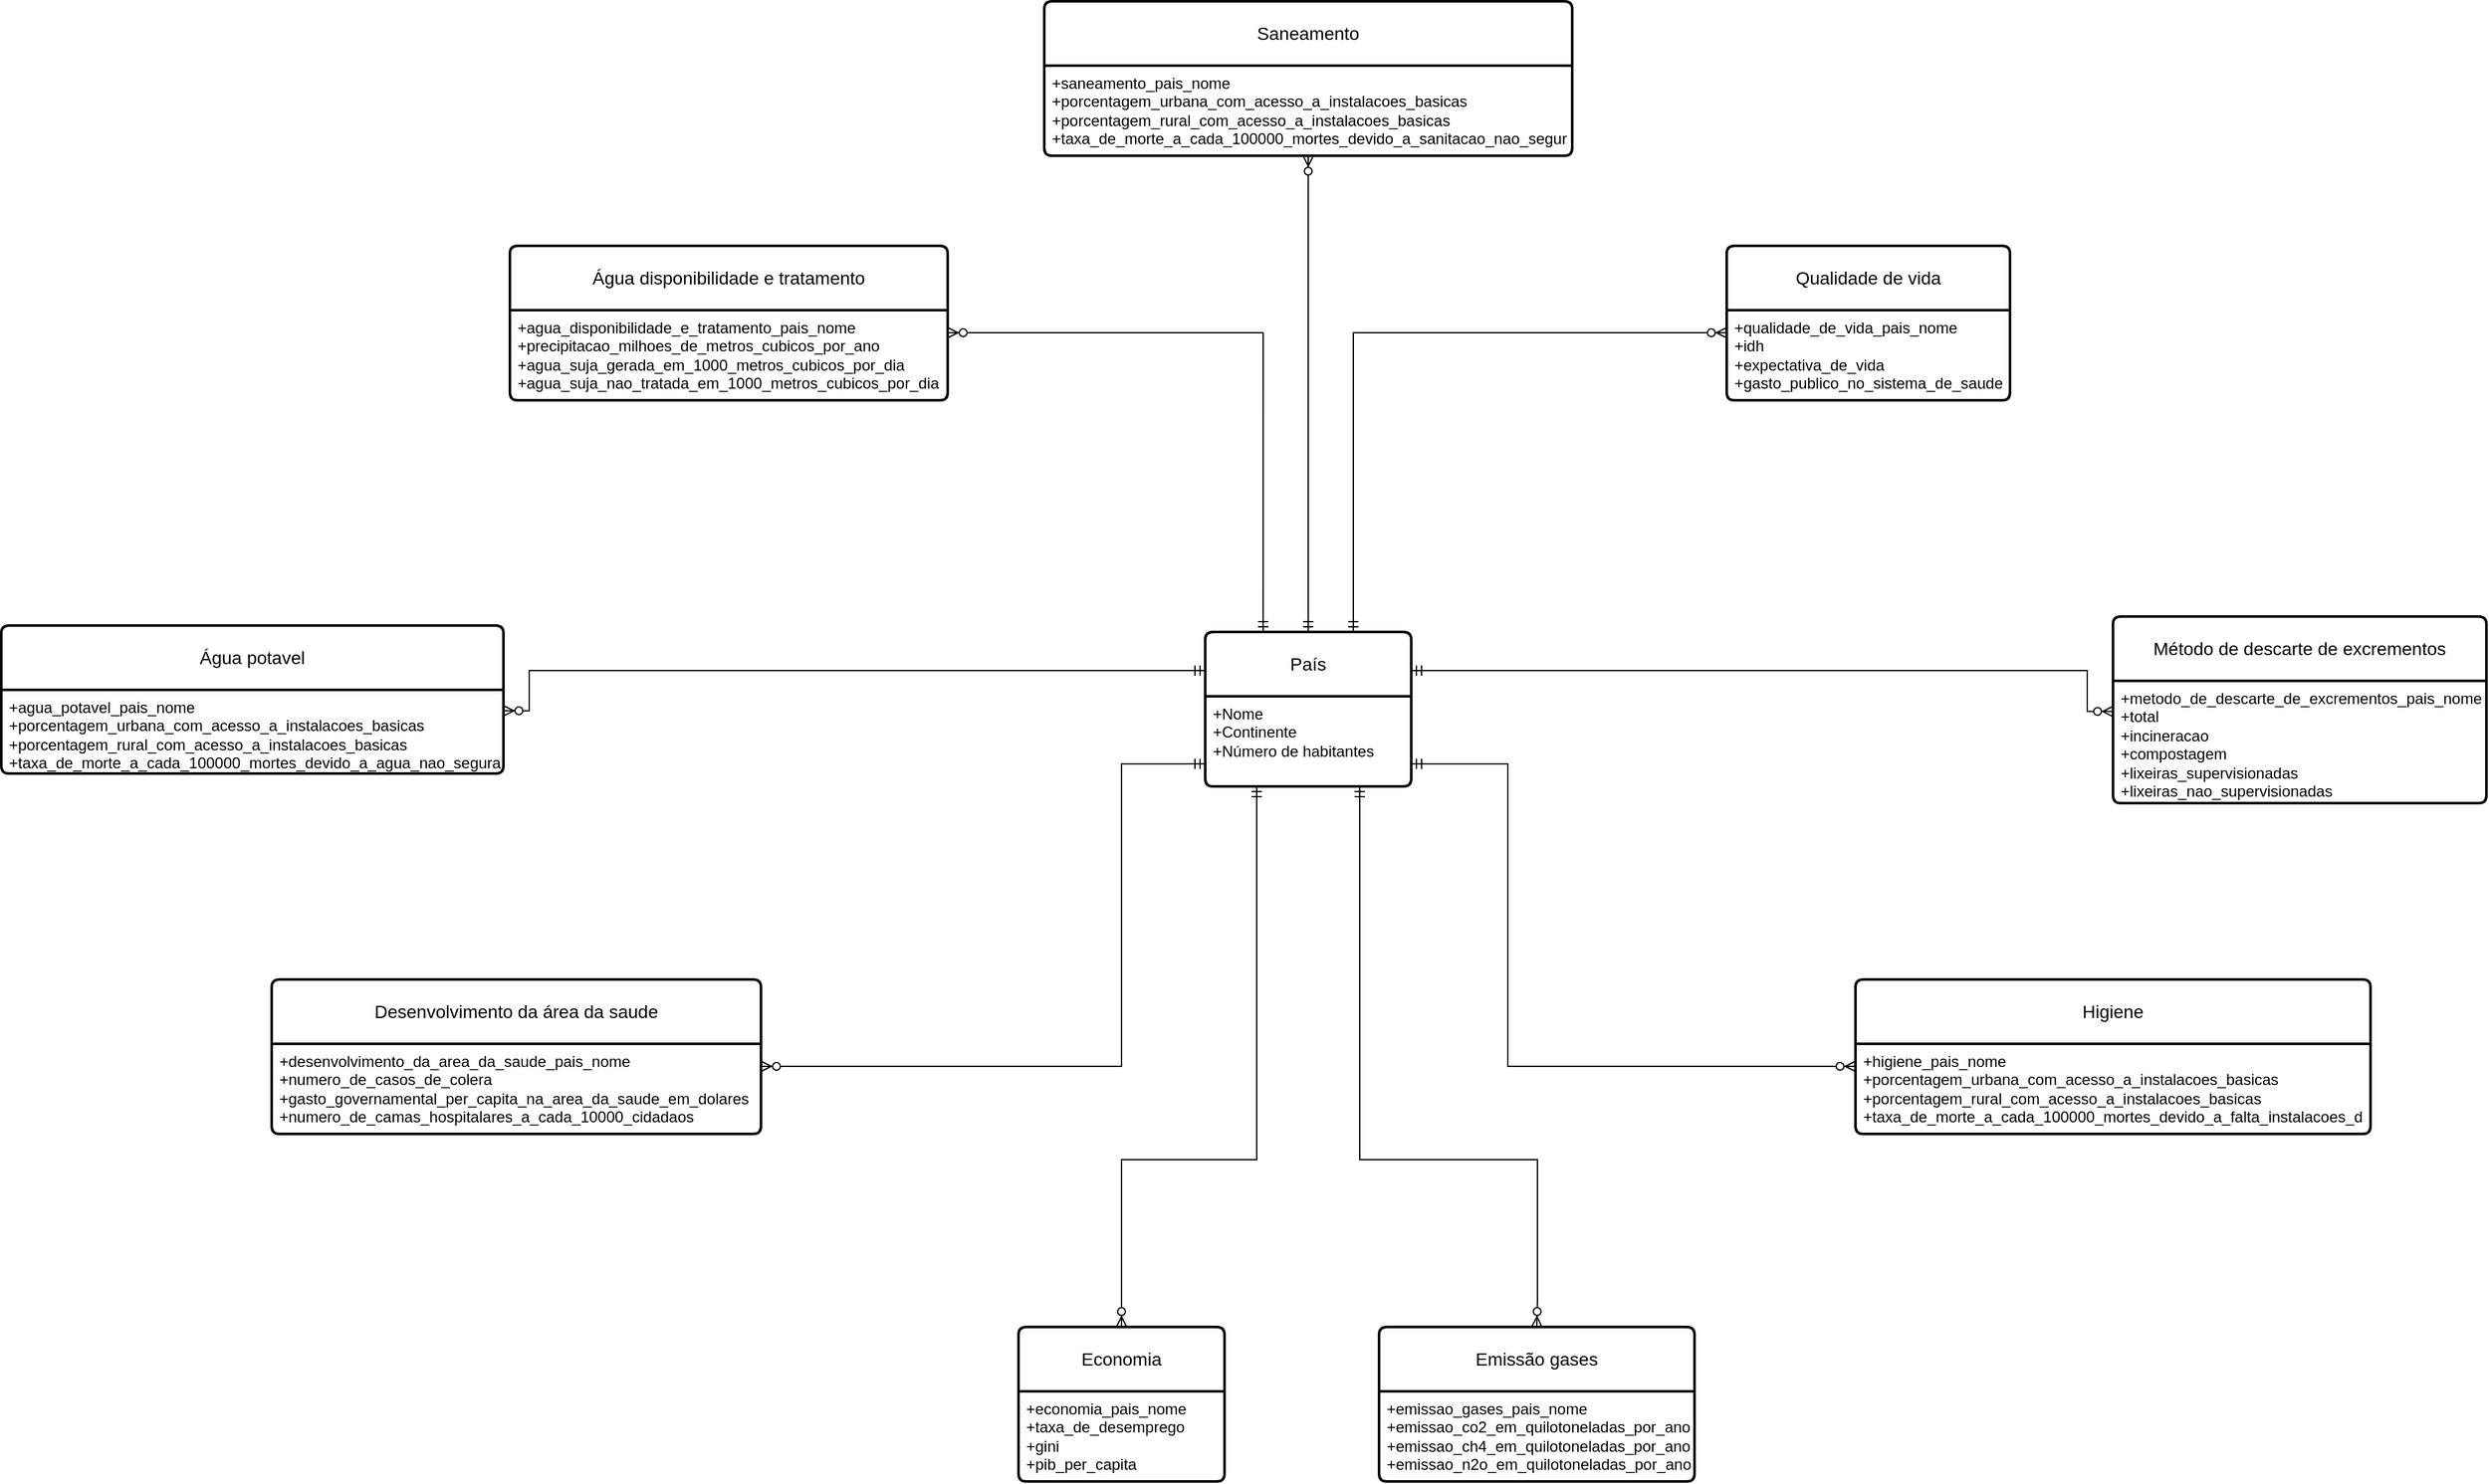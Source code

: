 <mxfile version="26.1.3">
  <diagram id="R2lEEEUBdFMjLlhIrx00" name="Modelo">
    <mxGraphModel dx="2537" dy="1993" grid="1" gridSize="10" guides="1" tooltips="1" connect="1" arrows="1" fold="1" page="1" pageScale="1" pageWidth="850" pageHeight="1100" math="0" shadow="0" extFonts="Permanent Marker^https://fonts.googleapis.com/css?family=Permanent+Marker">
      <root>
        <mxCell id="0" />
        <mxCell id="1" parent="0" />
        <mxCell id="vPKgbdXYmVlZKoyfis51-1" value="País" style="swimlane;childLayout=stackLayout;horizontal=1;startSize=50;horizontalStack=0;rounded=1;fontSize=14;fontStyle=0;strokeWidth=2;resizeParent=0;resizeLast=1;shadow=0;dashed=0;align=center;arcSize=4;whiteSpace=wrap;html=1;" vertex="1" parent="1">
          <mxGeometry x="345" y="490" width="160" height="120" as="geometry" />
        </mxCell>
        <mxCell id="vPKgbdXYmVlZKoyfis51-2" value="+Nome&lt;br&gt;+Continente&lt;br&gt;+Número de habitantes" style="align=left;strokeColor=none;fillColor=none;spacingLeft=4;spacingRight=4;fontSize=12;verticalAlign=top;resizable=0;rotatable=0;part=1;html=1;whiteSpace=wrap;" vertex="1" parent="vPKgbdXYmVlZKoyfis51-1">
          <mxGeometry y="50" width="160" height="70" as="geometry" />
        </mxCell>
        <mxCell id="vPKgbdXYmVlZKoyfis51-3" value="Saneamento" style="swimlane;childLayout=stackLayout;horizontal=1;startSize=50;horizontalStack=0;rounded=1;fontSize=14;fontStyle=0;strokeWidth=2;resizeParent=0;resizeLast=1;shadow=0;dashed=0;align=center;arcSize=4;whiteSpace=wrap;html=1;" vertex="1" parent="1">
          <mxGeometry x="220" width="410" height="120" as="geometry" />
        </mxCell>
        <mxCell id="vPKgbdXYmVlZKoyfis51-4" value="+saneamento_pais_nome&lt;br&gt;&lt;div&gt;+porcentagem_urbana_com_acesso_a_instalacoes_basicas&lt;/div&gt;&lt;div&gt;+porcentagem_rural_com_acesso_a_instalacoes_basicas&lt;/div&gt;&lt;div&gt;+taxa_de_morte_a_cada_100000_mortes_devido_a_sanitacao_nao_segur&lt;br&gt;&lt;/div&gt;" style="align=left;strokeColor=none;fillColor=none;spacingLeft=4;spacingRight=4;fontSize=12;verticalAlign=top;resizable=0;rotatable=0;part=1;html=1;whiteSpace=wrap;" vertex="1" parent="vPKgbdXYmVlZKoyfis51-3">
          <mxGeometry y="50" width="410" height="70" as="geometry" />
        </mxCell>
        <mxCell id="vPKgbdXYmVlZKoyfis51-5" value="Qualidade de vida" style="swimlane;childLayout=stackLayout;horizontal=1;startSize=50;horizontalStack=0;rounded=1;fontSize=14;fontStyle=0;strokeWidth=2;resizeParent=0;resizeLast=1;shadow=0;dashed=0;align=center;arcSize=4;whiteSpace=wrap;html=1;" vertex="1" parent="1">
          <mxGeometry x="750" y="190" width="220" height="120" as="geometry" />
        </mxCell>
        <mxCell id="vPKgbdXYmVlZKoyfis51-6" value="+qualidade_de_vida_pais_nome&lt;br&gt;&lt;div&gt;+idh&lt;/div&gt;&lt;div&gt;+expectativa_de_vida&lt;/div&gt;&lt;div&gt;+gasto_publico_no_sistema_de_saude&lt;br&gt;&lt;/div&gt;" style="align=left;strokeColor=none;fillColor=none;spacingLeft=4;spacingRight=4;fontSize=12;verticalAlign=top;resizable=0;rotatable=0;part=1;html=1;whiteSpace=wrap;" vertex="1" parent="vPKgbdXYmVlZKoyfis51-5">
          <mxGeometry y="50" width="220" height="70" as="geometry" />
        </mxCell>
        <mxCell id="vPKgbdXYmVlZKoyfis51-7" value="Método de descarte de excrementos" style="swimlane;childLayout=stackLayout;horizontal=1;startSize=50;horizontalStack=0;rounded=1;fontSize=14;fontStyle=0;strokeWidth=2;resizeParent=0;resizeLast=1;shadow=0;dashed=0;align=center;arcSize=4;whiteSpace=wrap;html=1;" vertex="1" parent="1">
          <mxGeometry x="1050" y="478" width="290" height="145" as="geometry" />
        </mxCell>
        <mxCell id="vPKgbdXYmVlZKoyfis51-8" value="+metodo_de_descarte_de_excrementos_pais_nome&lt;br&gt;&lt;div&gt;+total&lt;/div&gt;&lt;div&gt;+incineracao&lt;/div&gt;&lt;div&gt;+compostagem&lt;/div&gt;&lt;div&gt;+lixeiras_supervisionadas&lt;/div&gt;&lt;div&gt;+lixeiras_nao_supervisionadas&lt;br&gt;&lt;/div&gt;" style="align=left;strokeColor=none;fillColor=none;spacingLeft=4;spacingRight=4;fontSize=12;verticalAlign=top;resizable=0;rotatable=0;part=1;html=1;whiteSpace=wrap;" vertex="1" parent="vPKgbdXYmVlZKoyfis51-7">
          <mxGeometry y="50" width="290" height="95" as="geometry" />
        </mxCell>
        <mxCell id="vPKgbdXYmVlZKoyfis51-9" value="Água potavel" style="swimlane;childLayout=stackLayout;horizontal=1;startSize=50;horizontalStack=0;rounded=1;fontSize=14;fontStyle=0;strokeWidth=2;resizeParent=0;resizeLast=1;shadow=0;dashed=0;align=center;arcSize=4;whiteSpace=wrap;html=1;" vertex="1" parent="1">
          <mxGeometry x="-590" y="485" width="390" height="115" as="geometry" />
        </mxCell>
        <mxCell id="vPKgbdXYmVlZKoyfis51-10" value="+agua_potavel_pais_nome&lt;br&gt;&lt;div&gt;+porcentagem_urbana_com_acesso_a_instalacoes_basicas&lt;/div&gt;&lt;div&gt;+porcentagem_rural_com_acesso_a_instalacoes_basicas&lt;/div&gt;&lt;div&gt;+taxa_de_morte_a_cada_100000_mortes_devido_a_agua_nao_segura&lt;br&gt;&lt;/div&gt;" style="align=left;strokeColor=none;fillColor=none;spacingLeft=4;spacingRight=4;fontSize=12;verticalAlign=top;resizable=0;rotatable=0;part=1;html=1;whiteSpace=wrap;" vertex="1" parent="vPKgbdXYmVlZKoyfis51-9">
          <mxGeometry y="50" width="390" height="65" as="geometry" />
        </mxCell>
        <mxCell id="vPKgbdXYmVlZKoyfis51-11" value="&lt;div&gt;Água disponibilidade e tratamento&lt;/div&gt;" style="swimlane;childLayout=stackLayout;horizontal=1;startSize=50;horizontalStack=0;rounded=1;fontSize=14;fontStyle=0;strokeWidth=2;resizeParent=0;resizeLast=1;shadow=0;dashed=0;align=center;arcSize=4;whiteSpace=wrap;html=1;" vertex="1" parent="1">
          <mxGeometry x="-195" y="190" width="340" height="120" as="geometry" />
        </mxCell>
        <mxCell id="vPKgbdXYmVlZKoyfis51-12" value="+agua_disponibilidade_e_tratamento_pais_nome&lt;br&gt;&lt;div&gt;+precipitacao_milhoes_de_metros_cubicos_por_ano&lt;/div&gt;&lt;div&gt;+agua_suja_gerada_em_1000_metros_cubicos_por_dia&lt;/div&gt;&lt;div&gt;+agua_suja_nao_tratada_em_1000_metros_cubicos_por_dia&lt;br&gt;&lt;/div&gt;" style="align=left;strokeColor=none;fillColor=none;spacingLeft=4;spacingRight=4;fontSize=12;verticalAlign=top;resizable=0;rotatable=0;part=1;html=1;whiteSpace=wrap;" vertex="1" parent="vPKgbdXYmVlZKoyfis51-11">
          <mxGeometry y="50" width="340" height="70" as="geometry" />
        </mxCell>
        <mxCell id="1CNGwIIPbJIcyTMvGspf-1" style="edgeStyle=orthogonalEdgeStyle;rounded=0;orthogonalLoop=1;jettySize=auto;html=1;exitX=0.5;exitY=1;exitDx=0;exitDy=0;" edge="1" parent="vPKgbdXYmVlZKoyfis51-11" source="vPKgbdXYmVlZKoyfis51-12" target="vPKgbdXYmVlZKoyfis51-12">
          <mxGeometry relative="1" as="geometry" />
        </mxCell>
        <mxCell id="vPKgbdXYmVlZKoyfis51-13" value="Desenvolvimento da área da saude" style="swimlane;childLayout=stackLayout;horizontal=1;startSize=50;horizontalStack=0;rounded=1;fontSize=14;fontStyle=0;strokeWidth=2;resizeParent=0;resizeLast=1;shadow=0;dashed=0;align=center;arcSize=4;whiteSpace=wrap;html=1;" vertex="1" parent="1">
          <mxGeometry x="-380" y="760" width="380" height="120" as="geometry" />
        </mxCell>
        <mxCell id="vPKgbdXYmVlZKoyfis51-14" value="+desenvolvimento_da_area_da_saude_pais_nome&lt;br&gt;&lt;div&gt;+numero_de_casos_de_colera&lt;/div&gt;&lt;div&gt;+gasto_governamental_per_capita_na_area_da_saude_em_dolares&lt;/div&gt;&lt;div&gt;+numero_de_camas_hospitalares_a_cada_10000_cidadaos&lt;br&gt;&lt;/div&gt;" style="align=left;strokeColor=none;fillColor=none;spacingLeft=4;spacingRight=4;fontSize=12;verticalAlign=top;resizable=0;rotatable=0;part=1;html=1;whiteSpace=wrap;" vertex="1" parent="vPKgbdXYmVlZKoyfis51-13">
          <mxGeometry y="50" width="380" height="70" as="geometry" />
        </mxCell>
        <mxCell id="vPKgbdXYmVlZKoyfis51-15" value="Emissão gases" style="swimlane;childLayout=stackLayout;horizontal=1;startSize=50;horizontalStack=0;rounded=1;fontSize=14;fontStyle=0;strokeWidth=2;resizeParent=0;resizeLast=1;shadow=0;dashed=0;align=center;arcSize=4;whiteSpace=wrap;html=1;" vertex="1" parent="1">
          <mxGeometry x="480" y="1030" width="245" height="120" as="geometry" />
        </mxCell>
        <mxCell id="vPKgbdXYmVlZKoyfis51-16" value="+emissao_gases_pais_nome&lt;br&gt;&lt;div&gt;+emissao_co2_em_quilotoneladas_por_ano&lt;/div&gt;&lt;div&gt;+emissao_ch4_em_quilotoneladas_por_ano&lt;/div&gt;&lt;div&gt;+emissao_n2o_em_quilotoneladas_por_ano&lt;br&gt;&lt;/div&gt;" style="align=left;strokeColor=none;fillColor=none;spacingLeft=4;spacingRight=4;fontSize=12;verticalAlign=top;resizable=0;rotatable=0;part=1;html=1;whiteSpace=wrap;" vertex="1" parent="vPKgbdXYmVlZKoyfis51-15">
          <mxGeometry y="50" width="245" height="70" as="geometry" />
        </mxCell>
        <mxCell id="vPKgbdXYmVlZKoyfis51-17" value="Economia" style="swimlane;childLayout=stackLayout;horizontal=1;startSize=50;horizontalStack=0;rounded=1;fontSize=14;fontStyle=0;strokeWidth=2;resizeParent=0;resizeLast=1;shadow=0;dashed=0;align=center;arcSize=4;whiteSpace=wrap;html=1;" vertex="1" parent="1">
          <mxGeometry x="200" y="1030" width="160" height="120" as="geometry" />
        </mxCell>
        <mxCell id="vPKgbdXYmVlZKoyfis51-18" value="+economia_pais_nome&lt;br&gt;&lt;div&gt;+taxa_de_desemprego&lt;br&gt;&lt;/div&gt;&lt;div&gt;+gini&lt;/div&gt;&lt;div&gt;+pib_per_capita&lt;/div&gt;" style="align=left;strokeColor=none;fillColor=none;spacingLeft=4;spacingRight=4;fontSize=12;verticalAlign=top;resizable=0;rotatable=0;part=1;html=1;whiteSpace=wrap;" vertex="1" parent="vPKgbdXYmVlZKoyfis51-17">
          <mxGeometry y="50" width="160" height="70" as="geometry" />
        </mxCell>
        <mxCell id="vPKgbdXYmVlZKoyfis51-19" value="Higiene" style="swimlane;childLayout=stackLayout;horizontal=1;startSize=50;horizontalStack=0;rounded=1;fontSize=14;fontStyle=0;strokeWidth=2;resizeParent=0;resizeLast=1;shadow=0;dashed=0;align=center;arcSize=4;whiteSpace=wrap;html=1;" vertex="1" parent="1">
          <mxGeometry x="850" y="760" width="400" height="120" as="geometry" />
        </mxCell>
        <mxCell id="vPKgbdXYmVlZKoyfis51-20" value="+higiene_pais_nome&lt;br&gt;&lt;div&gt;+porcentagem_urbana_com_acesso_a_instalacoes_basicas&lt;/div&gt;&lt;div&gt;+porcentagem_rural_com_acesso_a_instalacoes_basicas&lt;/div&gt;&lt;div&gt;+taxa_de_morte_a_cada_100000_mortes_devido_a_falta_instalacoes_d&lt;br&gt;&lt;/div&gt;" style="align=left;strokeColor=none;fillColor=none;spacingLeft=4;spacingRight=4;fontSize=12;verticalAlign=top;resizable=0;rotatable=0;part=1;html=1;whiteSpace=wrap;" vertex="1" parent="vPKgbdXYmVlZKoyfis51-19">
          <mxGeometry y="50" width="400" height="70" as="geometry" />
        </mxCell>
        <mxCell id="vPKgbdXYmVlZKoyfis51-26" value="" style="edgeStyle=orthogonalEdgeStyle;fontSize=12;html=1;endArrow=ERzeroToMany;startArrow=ERmandOne;rounded=0;exitX=0.5;exitY=0;exitDx=0;exitDy=0;entryX=0.5;entryY=1;entryDx=0;entryDy=0;" edge="1" parent="1" source="vPKgbdXYmVlZKoyfis51-1" target="vPKgbdXYmVlZKoyfis51-4">
          <mxGeometry width="100" height="100" relative="1" as="geometry">
            <mxPoint x="440" y="400" as="sourcePoint" />
            <mxPoint x="540" y="300" as="targetPoint" />
            <Array as="points" />
          </mxGeometry>
        </mxCell>
        <mxCell id="vPKgbdXYmVlZKoyfis51-27" value="" style="edgeStyle=orthogonalEdgeStyle;fontSize=12;html=1;endArrow=ERzeroToMany;startArrow=ERmandOne;rounded=0;exitX=0.281;exitY=0;exitDx=0;exitDy=0;exitPerimeter=0;entryX=1;entryY=0.25;entryDx=0;entryDy=0;" edge="1" parent="1" source="vPKgbdXYmVlZKoyfis51-1" target="vPKgbdXYmVlZKoyfis51-12">
          <mxGeometry width="100" height="100" relative="1" as="geometry">
            <mxPoint x="270" y="390" as="sourcePoint" />
            <mxPoint x="160" y="270" as="targetPoint" />
            <Array as="points">
              <mxPoint x="390" y="258" />
            </Array>
          </mxGeometry>
        </mxCell>
        <mxCell id="vPKgbdXYmVlZKoyfis51-28" value="" style="edgeStyle=orthogonalEdgeStyle;fontSize=12;html=1;endArrow=ERzeroToMany;startArrow=ERmandOne;rounded=0;entryX=0;entryY=0.25;entryDx=0;entryDy=0;" edge="1" parent="1" target="vPKgbdXYmVlZKoyfis51-6">
          <mxGeometry width="100" height="100" relative="1" as="geometry">
            <mxPoint x="460" y="490" as="sourcePoint" />
            <mxPoint x="720" y="260" as="targetPoint" />
            <Array as="points">
              <mxPoint x="460" y="490" />
              <mxPoint x="460" y="260" />
            </Array>
          </mxGeometry>
        </mxCell>
        <mxCell id="vPKgbdXYmVlZKoyfis51-29" value="" style="edgeStyle=orthogonalEdgeStyle;fontSize=12;html=1;endArrow=ERzeroToMany;startArrow=ERmandOne;rounded=0;exitX=0;exitY=0.25;exitDx=0;exitDy=0;entryX=1;entryY=0.25;entryDx=0;entryDy=0;" edge="1" parent="1" source="vPKgbdXYmVlZKoyfis51-1" target="vPKgbdXYmVlZKoyfis51-10">
          <mxGeometry width="100" height="100" relative="1" as="geometry">
            <mxPoint x="60" y="540" as="sourcePoint" />
            <mxPoint x="160" y="440" as="targetPoint" />
            <Array as="points">
              <mxPoint x="-180" y="520" />
              <mxPoint x="-180" y="551" />
            </Array>
          </mxGeometry>
        </mxCell>
        <mxCell id="vPKgbdXYmVlZKoyfis51-30" value="" style="edgeStyle=orthogonalEdgeStyle;fontSize=12;html=1;endArrow=ERzeroToMany;startArrow=ERmandOne;rounded=0;exitX=0;exitY=0.75;exitDx=0;exitDy=0;entryX=1;entryY=0.25;entryDx=0;entryDy=0;" edge="1" parent="1" source="vPKgbdXYmVlZKoyfis51-2" target="vPKgbdXYmVlZKoyfis51-14">
          <mxGeometry width="100" height="100" relative="1" as="geometry">
            <mxPoint x="110" y="670" as="sourcePoint" />
            <mxPoint x="210" y="650" as="targetPoint" />
            <Array as="points">
              <mxPoint x="280" y="593" />
              <mxPoint x="280" y="828" />
            </Array>
          </mxGeometry>
        </mxCell>
        <mxCell id="vPKgbdXYmVlZKoyfis51-31" value="" style="edgeStyle=orthogonalEdgeStyle;fontSize=12;html=1;endArrow=ERzeroToMany;startArrow=ERmandOne;rounded=0;exitX=0.25;exitY=1;exitDx=0;exitDy=0;entryX=0.5;entryY=0;entryDx=0;entryDy=0;" edge="1" parent="1" source="vPKgbdXYmVlZKoyfis51-2" target="vPKgbdXYmVlZKoyfis51-17">
          <mxGeometry width="100" height="100" relative="1" as="geometry">
            <mxPoint x="360" y="880" as="sourcePoint" />
            <mxPoint x="460" y="780" as="targetPoint" />
            <Array as="points">
              <mxPoint x="385" y="900" />
              <mxPoint x="280" y="900" />
            </Array>
          </mxGeometry>
        </mxCell>
        <mxCell id="vPKgbdXYmVlZKoyfis51-32" value="" style="edgeStyle=orthogonalEdgeStyle;fontSize=12;html=1;endArrow=ERzeroToMany;startArrow=ERmandOne;rounded=0;exitX=0.75;exitY=1;exitDx=0;exitDy=0;entryX=0.5;entryY=0;entryDx=0;entryDy=0;" edge="1" parent="1" source="vPKgbdXYmVlZKoyfis51-2" target="vPKgbdXYmVlZKoyfis51-15">
          <mxGeometry width="100" height="100" relative="1" as="geometry">
            <mxPoint x="460" y="800" as="sourcePoint" />
            <mxPoint x="560" y="700" as="targetPoint" />
            <Array as="points">
              <mxPoint x="465" y="900" />
              <mxPoint x="603" y="900" />
              <mxPoint x="603" y="1010" />
            </Array>
          </mxGeometry>
        </mxCell>
        <mxCell id="vPKgbdXYmVlZKoyfis51-33" value="" style="edgeStyle=orthogonalEdgeStyle;fontSize=12;html=1;endArrow=ERzeroToMany;startArrow=ERmandOne;rounded=0;exitX=1;exitY=0.25;exitDx=0;exitDy=0;entryX=0;entryY=0.25;entryDx=0;entryDy=0;" edge="1" parent="1" source="vPKgbdXYmVlZKoyfis51-1" target="vPKgbdXYmVlZKoyfis51-8">
          <mxGeometry width="100" height="100" relative="1" as="geometry">
            <mxPoint x="560" y="530" as="sourcePoint" />
            <mxPoint x="660" y="430" as="targetPoint" />
            <Array as="points">
              <mxPoint x="1030" y="520" />
              <mxPoint x="1030" y="552" />
            </Array>
          </mxGeometry>
        </mxCell>
        <mxCell id="vPKgbdXYmVlZKoyfis51-34" value="" style="edgeStyle=orthogonalEdgeStyle;fontSize=12;html=1;endArrow=ERzeroToMany;startArrow=ERmandOne;rounded=0;exitX=1;exitY=0.75;exitDx=0;exitDy=0;entryX=0;entryY=0.25;entryDx=0;entryDy=0;" edge="1" parent="1" source="vPKgbdXYmVlZKoyfis51-2" target="vPKgbdXYmVlZKoyfis51-20">
          <mxGeometry width="100" height="100" relative="1" as="geometry">
            <mxPoint x="530" y="600" as="sourcePoint" />
            <mxPoint x="630" y="500" as="targetPoint" />
            <Array as="points">
              <mxPoint x="580" y="593" />
              <mxPoint x="580" y="828" />
            </Array>
          </mxGeometry>
        </mxCell>
      </root>
    </mxGraphModel>
  </diagram>
</mxfile>
